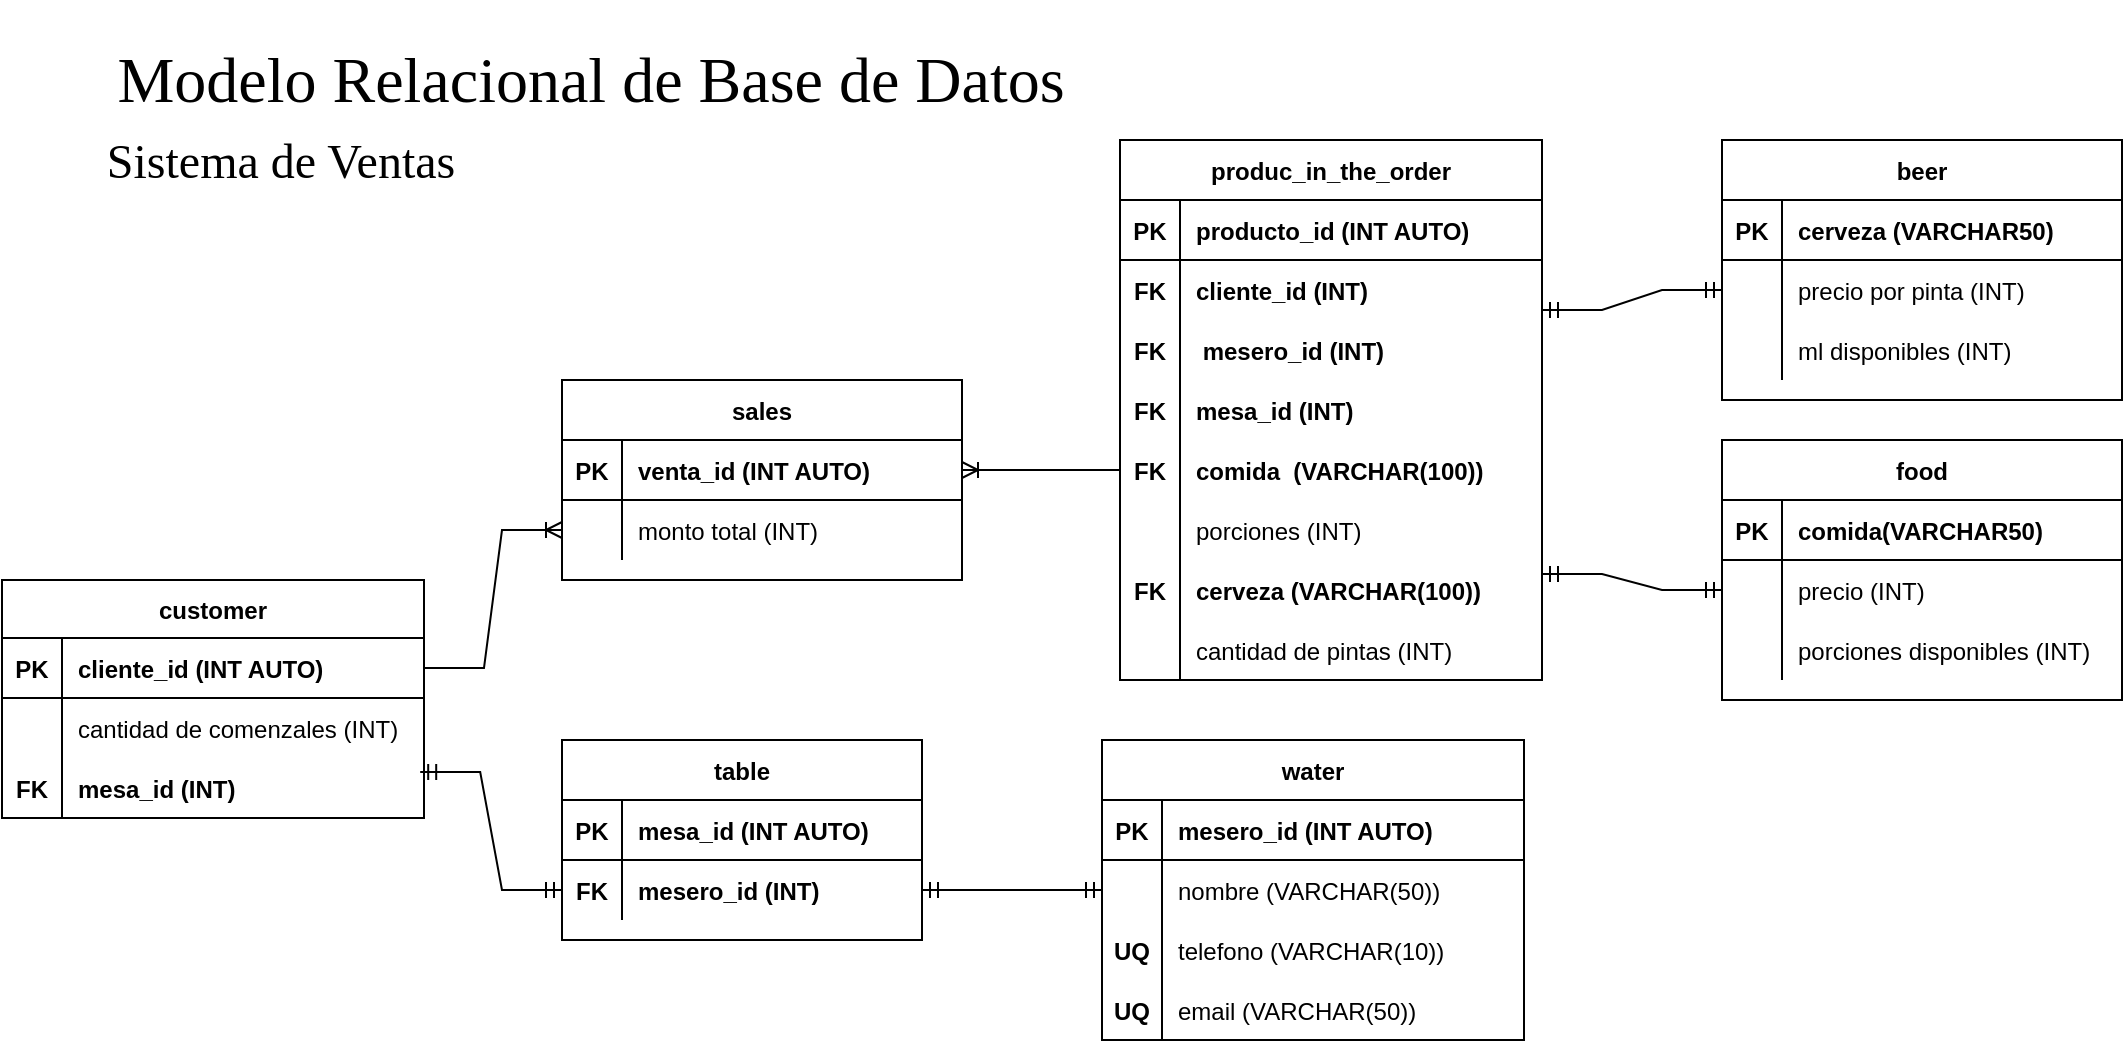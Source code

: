 <mxfile version="24.5.5" type="device">
  <diagram id="23U5l0FidHaVRcQ76uYF" name="Página-1">
    <mxGraphModel dx="880" dy="416" grid="1" gridSize="10" guides="1" tooltips="1" connect="1" arrows="1" fold="1" page="1" pageScale="1" pageWidth="1100" pageHeight="800" math="0" shadow="0">
      <root>
        <mxCell id="0" />
        <mxCell id="1" parent="0" />
        <mxCell id="hGqK_HeYlelOnJ885fWy-1" value="customer" style="shape=table;startSize=29;container=1;collapsible=1;childLayout=tableLayout;fixedRows=1;rowLines=0;fontStyle=1;align=center;resizeLast=1;" parent="1" vertex="1">
          <mxGeometry x="10" y="290" width="211" height="119" as="geometry">
            <mxRectangle x="170" y="180" width="70" height="30" as="alternateBounds" />
          </mxGeometry>
        </mxCell>
        <mxCell id="hGqK_HeYlelOnJ885fWy-2" value="" style="shape=tableRow;horizontal=0;startSize=0;swimlaneHead=0;swimlaneBody=0;fillColor=none;collapsible=0;dropTarget=0;points=[[0,0.5],[1,0.5]];portConstraint=eastwest;top=0;left=0;right=0;bottom=1;" parent="hGqK_HeYlelOnJ885fWy-1" vertex="1">
          <mxGeometry y="29" width="211" height="30" as="geometry" />
        </mxCell>
        <mxCell id="hGqK_HeYlelOnJ885fWy-3" value="PK" style="shape=partialRectangle;connectable=0;fillColor=none;top=0;left=0;bottom=0;right=0;fontStyle=1;overflow=hidden;" parent="hGqK_HeYlelOnJ885fWy-2" vertex="1">
          <mxGeometry width="30" height="30" as="geometry">
            <mxRectangle width="30" height="30" as="alternateBounds" />
          </mxGeometry>
        </mxCell>
        <mxCell id="hGqK_HeYlelOnJ885fWy-4" value="cliente_id (INT AUTO)" style="shape=partialRectangle;connectable=0;fillColor=none;top=0;left=0;bottom=0;right=0;align=left;spacingLeft=6;fontStyle=1;overflow=hidden;" parent="hGqK_HeYlelOnJ885fWy-2" vertex="1">
          <mxGeometry x="30" width="181" height="30" as="geometry">
            <mxRectangle width="181" height="30" as="alternateBounds" />
          </mxGeometry>
        </mxCell>
        <mxCell id="hGqK_HeYlelOnJ885fWy-5" value="" style="shape=tableRow;horizontal=0;startSize=0;swimlaneHead=0;swimlaneBody=0;fillColor=none;collapsible=0;dropTarget=0;points=[[0,0.5],[1,0.5]];portConstraint=eastwest;top=0;left=0;right=0;bottom=0;" parent="hGqK_HeYlelOnJ885fWy-1" vertex="1">
          <mxGeometry y="59" width="211" height="30" as="geometry" />
        </mxCell>
        <mxCell id="hGqK_HeYlelOnJ885fWy-6" value="" style="shape=partialRectangle;connectable=0;fillColor=none;top=0;left=0;bottom=0;right=0;editable=1;overflow=hidden;" parent="hGqK_HeYlelOnJ885fWy-5" vertex="1">
          <mxGeometry width="30" height="30" as="geometry">
            <mxRectangle width="30" height="30" as="alternateBounds" />
          </mxGeometry>
        </mxCell>
        <mxCell id="hGqK_HeYlelOnJ885fWy-7" value="cantidad de comenzales (INT)" style="shape=partialRectangle;connectable=0;fillColor=none;top=0;left=0;bottom=0;right=0;align=left;spacingLeft=6;overflow=hidden;" parent="hGqK_HeYlelOnJ885fWy-5" vertex="1">
          <mxGeometry x="30" width="181" height="30" as="geometry">
            <mxRectangle width="181" height="30" as="alternateBounds" />
          </mxGeometry>
        </mxCell>
        <mxCell id="hGqK_HeYlelOnJ885fWy-8" value="" style="shape=tableRow;horizontal=0;startSize=0;swimlaneHead=0;swimlaneBody=0;fillColor=none;collapsible=0;dropTarget=0;points=[[0,0.5],[1,0.5]];portConstraint=eastwest;top=0;left=0;right=0;bottom=0;" parent="hGqK_HeYlelOnJ885fWy-1" vertex="1">
          <mxGeometry y="89" width="211" height="30" as="geometry" />
        </mxCell>
        <mxCell id="hGqK_HeYlelOnJ885fWy-9" value="FK" style="shape=partialRectangle;connectable=0;fillColor=none;top=0;left=0;bottom=0;right=0;editable=1;overflow=hidden;fontStyle=1" parent="hGqK_HeYlelOnJ885fWy-8" vertex="1">
          <mxGeometry width="30" height="30" as="geometry">
            <mxRectangle width="30" height="30" as="alternateBounds" />
          </mxGeometry>
        </mxCell>
        <mxCell id="hGqK_HeYlelOnJ885fWy-10" value="mesa_id (INT)" style="shape=partialRectangle;connectable=0;fillColor=none;top=0;left=0;bottom=0;right=0;align=left;spacingLeft=6;overflow=hidden;fontStyle=1" parent="hGqK_HeYlelOnJ885fWy-8" vertex="1">
          <mxGeometry x="30" width="181" height="30" as="geometry">
            <mxRectangle width="181" height="30" as="alternateBounds" />
          </mxGeometry>
        </mxCell>
        <mxCell id="hGqK_HeYlelOnJ885fWy-14" value="beer" style="shape=table;startSize=30;container=1;collapsible=1;childLayout=tableLayout;fixedRows=1;rowLines=0;fontStyle=1;align=center;resizeLast=1;" parent="1" vertex="1">
          <mxGeometry x="870" y="70" width="200" height="130" as="geometry" />
        </mxCell>
        <mxCell id="hGqK_HeYlelOnJ885fWy-15" value="" style="shape=tableRow;horizontal=0;startSize=0;swimlaneHead=0;swimlaneBody=0;fillColor=none;collapsible=0;dropTarget=0;points=[[0,0.5],[1,0.5]];portConstraint=eastwest;top=0;left=0;right=0;bottom=1;" parent="hGqK_HeYlelOnJ885fWy-14" vertex="1">
          <mxGeometry y="30" width="200" height="30" as="geometry" />
        </mxCell>
        <mxCell id="hGqK_HeYlelOnJ885fWy-16" value="PK" style="shape=partialRectangle;connectable=0;fillColor=none;top=0;left=0;bottom=0;right=0;fontStyle=1;overflow=hidden;" parent="hGqK_HeYlelOnJ885fWy-15" vertex="1">
          <mxGeometry width="30" height="30" as="geometry">
            <mxRectangle width="30" height="30" as="alternateBounds" />
          </mxGeometry>
        </mxCell>
        <mxCell id="hGqK_HeYlelOnJ885fWy-17" value="cerveza (VARCHAR50)" style="shape=partialRectangle;connectable=0;fillColor=none;top=0;left=0;bottom=0;right=0;align=left;spacingLeft=6;fontStyle=1;overflow=hidden;" parent="hGqK_HeYlelOnJ885fWy-15" vertex="1">
          <mxGeometry x="30" width="170" height="30" as="geometry">
            <mxRectangle width="170" height="30" as="alternateBounds" />
          </mxGeometry>
        </mxCell>
        <mxCell id="hGqK_HeYlelOnJ885fWy-18" value="" style="shape=tableRow;horizontal=0;startSize=0;swimlaneHead=0;swimlaneBody=0;fillColor=none;collapsible=0;dropTarget=0;points=[[0,0.5],[1,0.5]];portConstraint=eastwest;top=0;left=0;right=0;bottom=0;" parent="hGqK_HeYlelOnJ885fWy-14" vertex="1">
          <mxGeometry y="60" width="200" height="30" as="geometry" />
        </mxCell>
        <mxCell id="hGqK_HeYlelOnJ885fWy-19" value="" style="shape=partialRectangle;connectable=0;fillColor=none;top=0;left=0;bottom=0;right=0;editable=1;overflow=hidden;" parent="hGqK_HeYlelOnJ885fWy-18" vertex="1">
          <mxGeometry width="30" height="30" as="geometry">
            <mxRectangle width="30" height="30" as="alternateBounds" />
          </mxGeometry>
        </mxCell>
        <mxCell id="hGqK_HeYlelOnJ885fWy-20" value="precio por pinta (INT)" style="shape=partialRectangle;connectable=0;fillColor=none;top=0;left=0;bottom=0;right=0;align=left;spacingLeft=6;overflow=hidden;" parent="hGqK_HeYlelOnJ885fWy-18" vertex="1">
          <mxGeometry x="30" width="170" height="30" as="geometry">
            <mxRectangle width="170" height="30" as="alternateBounds" />
          </mxGeometry>
        </mxCell>
        <mxCell id="hGqK_HeYlelOnJ885fWy-21" value="" style="shape=tableRow;horizontal=0;startSize=0;swimlaneHead=0;swimlaneBody=0;fillColor=none;collapsible=0;dropTarget=0;points=[[0,0.5],[1,0.5]];portConstraint=eastwest;top=0;left=0;right=0;bottom=0;" parent="hGqK_HeYlelOnJ885fWy-14" vertex="1">
          <mxGeometry y="90" width="200" height="30" as="geometry" />
        </mxCell>
        <mxCell id="hGqK_HeYlelOnJ885fWy-22" value="" style="shape=partialRectangle;connectable=0;fillColor=none;top=0;left=0;bottom=0;right=0;editable=1;overflow=hidden;" parent="hGqK_HeYlelOnJ885fWy-21" vertex="1">
          <mxGeometry width="30" height="30" as="geometry">
            <mxRectangle width="30" height="30" as="alternateBounds" />
          </mxGeometry>
        </mxCell>
        <mxCell id="hGqK_HeYlelOnJ885fWy-23" value="ml disponibles (INT)" style="shape=partialRectangle;connectable=0;fillColor=none;top=0;left=0;bottom=0;right=0;align=left;spacingLeft=6;overflow=hidden;" parent="hGqK_HeYlelOnJ885fWy-21" vertex="1">
          <mxGeometry x="30" width="170" height="30" as="geometry">
            <mxRectangle width="170" height="30" as="alternateBounds" />
          </mxGeometry>
        </mxCell>
        <mxCell id="hGqK_HeYlelOnJ885fWy-54" value="sales" style="shape=table;startSize=30;container=1;collapsible=1;childLayout=tableLayout;fixedRows=1;rowLines=0;fontStyle=1;align=center;resizeLast=1;" parent="1" vertex="1">
          <mxGeometry x="290" y="190" width="200" height="100" as="geometry" />
        </mxCell>
        <mxCell id="hGqK_HeYlelOnJ885fWy-55" value="" style="shape=tableRow;horizontal=0;startSize=0;swimlaneHead=0;swimlaneBody=0;fillColor=none;collapsible=0;dropTarget=0;points=[[0,0.5],[1,0.5]];portConstraint=eastwest;top=0;left=0;right=0;bottom=1;" parent="hGqK_HeYlelOnJ885fWy-54" vertex="1">
          <mxGeometry y="30" width="200" height="30" as="geometry" />
        </mxCell>
        <mxCell id="hGqK_HeYlelOnJ885fWy-56" value="PK" style="shape=partialRectangle;connectable=0;fillColor=none;top=0;left=0;bottom=0;right=0;fontStyle=1;overflow=hidden;" parent="hGqK_HeYlelOnJ885fWy-55" vertex="1">
          <mxGeometry width="30" height="30" as="geometry">
            <mxRectangle width="30" height="30" as="alternateBounds" />
          </mxGeometry>
        </mxCell>
        <mxCell id="hGqK_HeYlelOnJ885fWy-57" value="venta_id (INT AUTO)" style="shape=partialRectangle;connectable=0;fillColor=none;top=0;left=0;bottom=0;right=0;align=left;spacingLeft=6;fontStyle=1;overflow=hidden;" parent="hGqK_HeYlelOnJ885fWy-55" vertex="1">
          <mxGeometry x="30" width="170" height="30" as="geometry">
            <mxRectangle width="170" height="30" as="alternateBounds" />
          </mxGeometry>
        </mxCell>
        <mxCell id="hGqK_HeYlelOnJ885fWy-61" value="" style="shape=tableRow;horizontal=0;startSize=0;swimlaneHead=0;swimlaneBody=0;fillColor=none;collapsible=0;dropTarget=0;points=[[0,0.5],[1,0.5]];portConstraint=eastwest;top=0;left=0;right=0;bottom=0;" parent="hGqK_HeYlelOnJ885fWy-54" vertex="1">
          <mxGeometry y="60" width="200" height="30" as="geometry" />
        </mxCell>
        <mxCell id="hGqK_HeYlelOnJ885fWy-62" value="" style="shape=partialRectangle;connectable=0;fillColor=none;top=0;left=0;bottom=0;right=0;editable=1;overflow=hidden;" parent="hGqK_HeYlelOnJ885fWy-61" vertex="1">
          <mxGeometry width="30" height="30" as="geometry">
            <mxRectangle width="30" height="30" as="alternateBounds" />
          </mxGeometry>
        </mxCell>
        <mxCell id="hGqK_HeYlelOnJ885fWy-63" value="monto total (INT)" style="shape=partialRectangle;connectable=0;fillColor=none;top=0;left=0;bottom=0;right=0;align=left;spacingLeft=6;overflow=hidden;" parent="hGqK_HeYlelOnJ885fWy-61" vertex="1">
          <mxGeometry x="30" width="170" height="30" as="geometry">
            <mxRectangle width="170" height="30" as="alternateBounds" />
          </mxGeometry>
        </mxCell>
        <mxCell id="hGqK_HeYlelOnJ885fWy-72" value="" style="edgeStyle=entityRelationEdgeStyle;fontSize=12;html=1;endArrow=ERoneToMany;rounded=0;exitX=1;exitY=0.5;exitDx=0;exitDy=0;entryX=0;entryY=0.5;entryDx=0;entryDy=0;" parent="1" source="hGqK_HeYlelOnJ885fWy-2" edge="1">
          <mxGeometry width="100" height="100" relative="1" as="geometry">
            <mxPoint x="420" y="560" as="sourcePoint" />
            <mxPoint x="290" y="265" as="targetPoint" />
          </mxGeometry>
        </mxCell>
        <mxCell id="hGqK_HeYlelOnJ885fWy-86" value="" style="edgeStyle=entityRelationEdgeStyle;fontSize=12;html=1;endArrow=ERoneToMany;rounded=0;entryX=1;entryY=0.5;entryDx=0;entryDy=0;exitX=0;exitY=0.5;exitDx=0;exitDy=0;" parent="1" source="U5c68mPtyy2jnkOgHi1Q-46" target="hGqK_HeYlelOnJ885fWy-55" edge="1">
          <mxGeometry width="100" height="100" relative="1" as="geometry">
            <mxPoint x="550" y="155" as="sourcePoint" />
            <mxPoint x="420" y="310" as="targetPoint" />
          </mxGeometry>
        </mxCell>
        <mxCell id="hGqK_HeYlelOnJ885fWy-87" value="" style="edgeStyle=entityRelationEdgeStyle;fontSize=12;html=1;endArrow=ERmandOne;startArrow=ERmandOne;rounded=0;exitX=1;exitY=-0.167;exitDx=0;exitDy=0;entryX=0;entryY=0.5;entryDx=0;entryDy=0;exitPerimeter=0;" parent="1" source="U5c68mPtyy2jnkOgHi1Q-40" target="hGqK_HeYlelOnJ885fWy-18" edge="1">
          <mxGeometry width="100" height="100" relative="1" as="geometry">
            <mxPoint x="730" y="155" as="sourcePoint" />
            <mxPoint x="380" y="340" as="targetPoint" />
            <Array as="points">
              <mxPoint x="570" y="440" />
            </Array>
          </mxGeometry>
        </mxCell>
        <mxCell id="hGqK_HeYlelOnJ885fWy-92" value="table" style="shape=table;startSize=30;container=1;collapsible=1;childLayout=tableLayout;fixedRows=1;rowLines=0;fontStyle=1;align=center;resizeLast=1;" parent="1" vertex="1">
          <mxGeometry x="290" y="370" width="180" height="100" as="geometry" />
        </mxCell>
        <mxCell id="hGqK_HeYlelOnJ885fWy-93" value="" style="shape=tableRow;horizontal=0;startSize=0;swimlaneHead=0;swimlaneBody=0;fillColor=none;collapsible=0;dropTarget=0;points=[[0,0.5],[1,0.5]];portConstraint=eastwest;top=0;left=0;right=0;bottom=1;" parent="hGqK_HeYlelOnJ885fWy-92" vertex="1">
          <mxGeometry y="30" width="180" height="30" as="geometry" />
        </mxCell>
        <mxCell id="hGqK_HeYlelOnJ885fWy-94" value="PK" style="shape=partialRectangle;connectable=0;fillColor=none;top=0;left=0;bottom=0;right=0;fontStyle=1;overflow=hidden;" parent="hGqK_HeYlelOnJ885fWy-93" vertex="1">
          <mxGeometry width="30" height="30" as="geometry">
            <mxRectangle width="30" height="30" as="alternateBounds" />
          </mxGeometry>
        </mxCell>
        <mxCell id="hGqK_HeYlelOnJ885fWy-95" value="mesa_id (INT AUTO)" style="shape=partialRectangle;connectable=0;fillColor=none;top=0;left=0;bottom=0;right=0;align=left;spacingLeft=6;fontStyle=1;overflow=hidden;" parent="hGqK_HeYlelOnJ885fWy-93" vertex="1">
          <mxGeometry x="30" width="150" height="30" as="geometry">
            <mxRectangle width="150" height="30" as="alternateBounds" />
          </mxGeometry>
        </mxCell>
        <mxCell id="hGqK_HeYlelOnJ885fWy-96" value="" style="shape=tableRow;horizontal=0;startSize=0;swimlaneHead=0;swimlaneBody=0;fillColor=none;collapsible=0;dropTarget=0;points=[[0,0.5],[1,0.5]];portConstraint=eastwest;top=0;left=0;right=0;bottom=0;" parent="hGqK_HeYlelOnJ885fWy-92" vertex="1">
          <mxGeometry y="60" width="180" height="30" as="geometry" />
        </mxCell>
        <mxCell id="hGqK_HeYlelOnJ885fWy-97" value="FK" style="shape=partialRectangle;connectable=0;fillColor=none;top=0;left=0;bottom=0;right=0;editable=1;overflow=hidden;fontStyle=1" parent="hGqK_HeYlelOnJ885fWy-96" vertex="1">
          <mxGeometry width="30" height="30" as="geometry">
            <mxRectangle width="30" height="30" as="alternateBounds" />
          </mxGeometry>
        </mxCell>
        <mxCell id="hGqK_HeYlelOnJ885fWy-98" value="mesero_id (INT)" style="shape=partialRectangle;connectable=0;fillColor=none;top=0;left=0;bottom=0;right=0;align=left;spacingLeft=6;overflow=hidden;fontStyle=1" parent="hGqK_HeYlelOnJ885fWy-96" vertex="1">
          <mxGeometry x="30" width="150" height="30" as="geometry">
            <mxRectangle width="150" height="30" as="alternateBounds" />
          </mxGeometry>
        </mxCell>
        <mxCell id="hGqK_HeYlelOnJ885fWy-116" value="&lt;h1 style=&quot;text-align: left;&quot;&gt;&lt;span style=&quot;font-weight: 400; text-align: center;&quot;&gt;&lt;font style=&quot;font-size: 32px;&quot; face=&quot;Tahoma&quot;&gt;Modelo Relacional de Base de Datos&lt;/font&gt;&lt;/span&gt;&lt;/h1&gt;" style="text;html=1;resizable=0;autosize=1;align=center;verticalAlign=middle;points=[];fillColor=none;strokeColor=none;rounded=0;" parent="1" vertex="1">
          <mxGeometry x="39" width="530" height="80" as="geometry" />
        </mxCell>
        <mxCell id="hGqK_HeYlelOnJ885fWy-119" value="&lt;h1 style=&quot;text-align: left;&quot;&gt;&lt;span style=&quot;font-weight: 400; text-align: center;&quot;&gt;&lt;font style=&quot;font-size: 24px;&quot; face=&quot;Tahoma&quot;&gt;Sistema de Ventas&lt;/font&gt;&lt;/span&gt;&lt;/h1&gt;" style="text;html=1;resizable=0;autosize=1;align=center;verticalAlign=middle;points=[];fillColor=none;strokeColor=none;rounded=0;" parent="1" vertex="1">
          <mxGeometry x="39" y="41" width="220" height="80" as="geometry" />
        </mxCell>
        <mxCell id="U5c68mPtyy2jnkOgHi1Q-11" value="food" style="shape=table;startSize=30;container=1;collapsible=1;childLayout=tableLayout;fixedRows=1;rowLines=0;fontStyle=1;align=center;resizeLast=1;" vertex="1" parent="1">
          <mxGeometry x="870" y="220" width="200" height="130" as="geometry" />
        </mxCell>
        <mxCell id="U5c68mPtyy2jnkOgHi1Q-12" value="" style="shape=tableRow;horizontal=0;startSize=0;swimlaneHead=0;swimlaneBody=0;fillColor=none;collapsible=0;dropTarget=0;points=[[0,0.5],[1,0.5]];portConstraint=eastwest;top=0;left=0;right=0;bottom=1;" vertex="1" parent="U5c68mPtyy2jnkOgHi1Q-11">
          <mxGeometry y="30" width="200" height="30" as="geometry" />
        </mxCell>
        <mxCell id="U5c68mPtyy2jnkOgHi1Q-13" value="PK" style="shape=partialRectangle;connectable=0;fillColor=none;top=0;left=0;bottom=0;right=0;fontStyle=1;overflow=hidden;" vertex="1" parent="U5c68mPtyy2jnkOgHi1Q-12">
          <mxGeometry width="30" height="30" as="geometry">
            <mxRectangle width="30" height="30" as="alternateBounds" />
          </mxGeometry>
        </mxCell>
        <mxCell id="U5c68mPtyy2jnkOgHi1Q-14" value="comida(VARCHAR50)" style="shape=partialRectangle;connectable=0;fillColor=none;top=0;left=0;bottom=0;right=0;align=left;spacingLeft=6;fontStyle=1;overflow=hidden;" vertex="1" parent="U5c68mPtyy2jnkOgHi1Q-12">
          <mxGeometry x="30" width="170" height="30" as="geometry">
            <mxRectangle width="170" height="30" as="alternateBounds" />
          </mxGeometry>
        </mxCell>
        <mxCell id="U5c68mPtyy2jnkOgHi1Q-15" value="" style="shape=tableRow;horizontal=0;startSize=0;swimlaneHead=0;swimlaneBody=0;fillColor=none;collapsible=0;dropTarget=0;points=[[0,0.5],[1,0.5]];portConstraint=eastwest;top=0;left=0;right=0;bottom=0;" vertex="1" parent="U5c68mPtyy2jnkOgHi1Q-11">
          <mxGeometry y="60" width="200" height="30" as="geometry" />
        </mxCell>
        <mxCell id="U5c68mPtyy2jnkOgHi1Q-16" value="" style="shape=partialRectangle;connectable=0;fillColor=none;top=0;left=0;bottom=0;right=0;editable=1;overflow=hidden;" vertex="1" parent="U5c68mPtyy2jnkOgHi1Q-15">
          <mxGeometry width="30" height="30" as="geometry">
            <mxRectangle width="30" height="30" as="alternateBounds" />
          </mxGeometry>
        </mxCell>
        <mxCell id="U5c68mPtyy2jnkOgHi1Q-17" value="precio (INT)" style="shape=partialRectangle;connectable=0;fillColor=none;top=0;left=0;bottom=0;right=0;align=left;spacingLeft=6;overflow=hidden;" vertex="1" parent="U5c68mPtyy2jnkOgHi1Q-15">
          <mxGeometry x="30" width="170" height="30" as="geometry">
            <mxRectangle width="170" height="30" as="alternateBounds" />
          </mxGeometry>
        </mxCell>
        <mxCell id="U5c68mPtyy2jnkOgHi1Q-18" value="" style="shape=tableRow;horizontal=0;startSize=0;swimlaneHead=0;swimlaneBody=0;fillColor=none;collapsible=0;dropTarget=0;points=[[0,0.5],[1,0.5]];portConstraint=eastwest;top=0;left=0;right=0;bottom=0;" vertex="1" parent="U5c68mPtyy2jnkOgHi1Q-11">
          <mxGeometry y="90" width="200" height="30" as="geometry" />
        </mxCell>
        <mxCell id="U5c68mPtyy2jnkOgHi1Q-19" value="" style="shape=partialRectangle;connectable=0;fillColor=none;top=0;left=0;bottom=0;right=0;editable=1;overflow=hidden;" vertex="1" parent="U5c68mPtyy2jnkOgHi1Q-18">
          <mxGeometry width="30" height="30" as="geometry">
            <mxRectangle width="30" height="30" as="alternateBounds" />
          </mxGeometry>
        </mxCell>
        <mxCell id="U5c68mPtyy2jnkOgHi1Q-20" value="porciones disponibles (INT)" style="shape=partialRectangle;connectable=0;fillColor=none;top=0;left=0;bottom=0;right=0;align=left;spacingLeft=6;overflow=hidden;" vertex="1" parent="U5c68mPtyy2jnkOgHi1Q-18">
          <mxGeometry x="30" width="170" height="30" as="geometry">
            <mxRectangle width="170" height="30" as="alternateBounds" />
          </mxGeometry>
        </mxCell>
        <mxCell id="U5c68mPtyy2jnkOgHi1Q-33" value="produc_in_the_order" style="shape=table;startSize=30;container=1;collapsible=1;childLayout=tableLayout;fixedRows=1;rowLines=0;fontStyle=1;align=center;resizeLast=1;" vertex="1" parent="1">
          <mxGeometry x="569" y="70" width="211" height="270" as="geometry">
            <mxRectangle x="170" y="180" width="70" height="30" as="alternateBounds" />
          </mxGeometry>
        </mxCell>
        <mxCell id="U5c68mPtyy2jnkOgHi1Q-34" value="" style="shape=tableRow;horizontal=0;startSize=0;swimlaneHead=0;swimlaneBody=0;fillColor=none;collapsible=0;dropTarget=0;points=[[0,0.5],[1,0.5]];portConstraint=eastwest;top=0;left=0;right=0;bottom=1;" vertex="1" parent="U5c68mPtyy2jnkOgHi1Q-33">
          <mxGeometry y="30" width="211" height="30" as="geometry" />
        </mxCell>
        <mxCell id="U5c68mPtyy2jnkOgHi1Q-35" value="PK" style="shape=partialRectangle;connectable=0;fillColor=none;top=0;left=0;bottom=0;right=0;fontStyle=1;overflow=hidden;" vertex="1" parent="U5c68mPtyy2jnkOgHi1Q-34">
          <mxGeometry width="30" height="30" as="geometry">
            <mxRectangle width="30" height="30" as="alternateBounds" />
          </mxGeometry>
        </mxCell>
        <mxCell id="U5c68mPtyy2jnkOgHi1Q-36" value="producto_id (INT AUTO)" style="shape=partialRectangle;connectable=0;fillColor=none;top=0;left=0;bottom=0;right=0;align=left;spacingLeft=6;fontStyle=1;overflow=hidden;" vertex="1" parent="U5c68mPtyy2jnkOgHi1Q-34">
          <mxGeometry x="30" width="181" height="30" as="geometry">
            <mxRectangle width="181" height="30" as="alternateBounds" />
          </mxGeometry>
        </mxCell>
        <mxCell id="U5c68mPtyy2jnkOgHi1Q-37" value="" style="shape=tableRow;horizontal=0;startSize=0;swimlaneHead=0;swimlaneBody=0;fillColor=none;collapsible=0;dropTarget=0;points=[[0,0.5],[1,0.5]];portConstraint=eastwest;top=0;left=0;right=0;bottom=0;" vertex="1" parent="U5c68mPtyy2jnkOgHi1Q-33">
          <mxGeometry y="60" width="211" height="30" as="geometry" />
        </mxCell>
        <mxCell id="U5c68mPtyy2jnkOgHi1Q-38" value="FK" style="shape=partialRectangle;connectable=0;fillColor=none;top=0;left=0;bottom=0;right=0;editable=1;overflow=hidden;fontStyle=1" vertex="1" parent="U5c68mPtyy2jnkOgHi1Q-37">
          <mxGeometry width="30" height="30" as="geometry">
            <mxRectangle width="30" height="30" as="alternateBounds" />
          </mxGeometry>
        </mxCell>
        <mxCell id="U5c68mPtyy2jnkOgHi1Q-39" value="cliente_id (INT)" style="shape=partialRectangle;connectable=0;fillColor=none;top=0;left=0;bottom=0;right=0;align=left;spacingLeft=6;overflow=hidden;fontStyle=1" vertex="1" parent="U5c68mPtyy2jnkOgHi1Q-37">
          <mxGeometry x="30" width="181" height="30" as="geometry">
            <mxRectangle width="181" height="30" as="alternateBounds" />
          </mxGeometry>
        </mxCell>
        <mxCell id="U5c68mPtyy2jnkOgHi1Q-40" value="" style="shape=tableRow;horizontal=0;startSize=0;swimlaneHead=0;swimlaneBody=0;fillColor=none;collapsible=0;dropTarget=0;points=[[0,0.5],[1,0.5]];portConstraint=eastwest;top=0;left=0;right=0;bottom=0;" vertex="1" parent="U5c68mPtyy2jnkOgHi1Q-33">
          <mxGeometry y="90" width="211" height="30" as="geometry" />
        </mxCell>
        <mxCell id="U5c68mPtyy2jnkOgHi1Q-41" value="FK" style="shape=partialRectangle;connectable=0;fillColor=none;top=0;left=0;bottom=0;right=0;editable=1;overflow=hidden;fontStyle=1" vertex="1" parent="U5c68mPtyy2jnkOgHi1Q-40">
          <mxGeometry width="30" height="30" as="geometry">
            <mxRectangle width="30" height="30" as="alternateBounds" />
          </mxGeometry>
        </mxCell>
        <mxCell id="U5c68mPtyy2jnkOgHi1Q-42" value=" mesero_id (INT)" style="shape=partialRectangle;connectable=0;fillColor=none;top=0;left=0;bottom=0;right=0;align=left;spacingLeft=6;overflow=hidden;fontStyle=1" vertex="1" parent="U5c68mPtyy2jnkOgHi1Q-40">
          <mxGeometry x="30" width="181" height="30" as="geometry">
            <mxRectangle width="181" height="30" as="alternateBounds" />
          </mxGeometry>
        </mxCell>
        <mxCell id="U5c68mPtyy2jnkOgHi1Q-43" value="" style="shape=tableRow;horizontal=0;startSize=0;swimlaneHead=0;swimlaneBody=0;fillColor=none;collapsible=0;dropTarget=0;points=[[0,0.5],[1,0.5]];portConstraint=eastwest;top=0;left=0;right=0;bottom=0;" vertex="1" parent="U5c68mPtyy2jnkOgHi1Q-33">
          <mxGeometry y="120" width="211" height="30" as="geometry" />
        </mxCell>
        <mxCell id="U5c68mPtyy2jnkOgHi1Q-44" value="FK" style="shape=partialRectangle;connectable=0;fillColor=none;top=0;left=0;bottom=0;right=0;editable=1;overflow=hidden;fontStyle=1" vertex="1" parent="U5c68mPtyy2jnkOgHi1Q-43">
          <mxGeometry width="30" height="30" as="geometry">
            <mxRectangle width="30" height="30" as="alternateBounds" />
          </mxGeometry>
        </mxCell>
        <mxCell id="U5c68mPtyy2jnkOgHi1Q-45" value="mesa_id (INT)" style="shape=partialRectangle;connectable=0;fillColor=none;top=0;left=0;bottom=0;right=0;align=left;spacingLeft=6;overflow=hidden;fontStyle=1" vertex="1" parent="U5c68mPtyy2jnkOgHi1Q-43">
          <mxGeometry x="30" width="181" height="30" as="geometry">
            <mxRectangle width="181" height="30" as="alternateBounds" />
          </mxGeometry>
        </mxCell>
        <mxCell id="U5c68mPtyy2jnkOgHi1Q-46" value="" style="shape=tableRow;horizontal=0;startSize=0;swimlaneHead=0;swimlaneBody=0;fillColor=none;collapsible=0;dropTarget=0;points=[[0,0.5],[1,0.5]];portConstraint=eastwest;top=0;left=0;right=0;bottom=0;" vertex="1" parent="U5c68mPtyy2jnkOgHi1Q-33">
          <mxGeometry y="150" width="211" height="30" as="geometry" />
        </mxCell>
        <mxCell id="U5c68mPtyy2jnkOgHi1Q-47" value="FK" style="shape=partialRectangle;connectable=0;fillColor=none;top=0;left=0;bottom=0;right=0;editable=1;overflow=hidden;fontStyle=1" vertex="1" parent="U5c68mPtyy2jnkOgHi1Q-46">
          <mxGeometry width="30" height="30" as="geometry">
            <mxRectangle width="30" height="30" as="alternateBounds" />
          </mxGeometry>
        </mxCell>
        <mxCell id="U5c68mPtyy2jnkOgHi1Q-48" value="comida  (VARCHAR(100))" style="shape=partialRectangle;connectable=0;fillColor=none;top=0;left=0;bottom=0;right=0;align=left;spacingLeft=6;overflow=hidden;fontStyle=1" vertex="1" parent="U5c68mPtyy2jnkOgHi1Q-46">
          <mxGeometry x="30" width="181" height="30" as="geometry">
            <mxRectangle width="181" height="30" as="alternateBounds" />
          </mxGeometry>
        </mxCell>
        <mxCell id="U5c68mPtyy2jnkOgHi1Q-49" value="" style="shape=tableRow;horizontal=0;startSize=0;swimlaneHead=0;swimlaneBody=0;fillColor=none;collapsible=0;dropTarget=0;points=[[0,0.5],[1,0.5]];portConstraint=eastwest;top=0;left=0;right=0;bottom=0;" vertex="1" parent="U5c68mPtyy2jnkOgHi1Q-33">
          <mxGeometry y="180" width="211" height="30" as="geometry" />
        </mxCell>
        <mxCell id="U5c68mPtyy2jnkOgHi1Q-50" value="" style="shape=partialRectangle;connectable=0;fillColor=none;top=0;left=0;bottom=0;right=0;editable=1;overflow=hidden;fontStyle=1" vertex="1" parent="U5c68mPtyy2jnkOgHi1Q-49">
          <mxGeometry width="30" height="30" as="geometry">
            <mxRectangle width="30" height="30" as="alternateBounds" />
          </mxGeometry>
        </mxCell>
        <mxCell id="U5c68mPtyy2jnkOgHi1Q-51" value="porciones (INT)" style="shape=partialRectangle;connectable=0;fillColor=none;top=0;left=0;bottom=0;right=0;align=left;spacingLeft=6;overflow=hidden;fontStyle=0" vertex="1" parent="U5c68mPtyy2jnkOgHi1Q-49">
          <mxGeometry x="30" width="181" height="30" as="geometry">
            <mxRectangle width="181" height="30" as="alternateBounds" />
          </mxGeometry>
        </mxCell>
        <mxCell id="U5c68mPtyy2jnkOgHi1Q-55" value="" style="shape=tableRow;horizontal=0;startSize=0;swimlaneHead=0;swimlaneBody=0;fillColor=none;collapsible=0;dropTarget=0;points=[[0,0.5],[1,0.5]];portConstraint=eastwest;top=0;left=0;right=0;bottom=0;" vertex="1" parent="U5c68mPtyy2jnkOgHi1Q-33">
          <mxGeometry y="210" width="211" height="30" as="geometry" />
        </mxCell>
        <mxCell id="U5c68mPtyy2jnkOgHi1Q-56" value="FK" style="shape=partialRectangle;connectable=0;fillColor=none;top=0;left=0;bottom=0;right=0;editable=1;overflow=hidden;fontStyle=1" vertex="1" parent="U5c68mPtyy2jnkOgHi1Q-55">
          <mxGeometry width="30" height="30" as="geometry">
            <mxRectangle width="30" height="30" as="alternateBounds" />
          </mxGeometry>
        </mxCell>
        <mxCell id="U5c68mPtyy2jnkOgHi1Q-57" value="cerveza (VARCHAR(100))" style="shape=partialRectangle;connectable=0;fillColor=none;top=0;left=0;bottom=0;right=0;align=left;spacingLeft=6;overflow=hidden;fontStyle=1" vertex="1" parent="U5c68mPtyy2jnkOgHi1Q-55">
          <mxGeometry x="30" width="181" height="30" as="geometry">
            <mxRectangle width="181" height="30" as="alternateBounds" />
          </mxGeometry>
        </mxCell>
        <mxCell id="U5c68mPtyy2jnkOgHi1Q-58" value="" style="shape=tableRow;horizontal=0;startSize=0;swimlaneHead=0;swimlaneBody=0;fillColor=none;collapsible=0;dropTarget=0;points=[[0,0.5],[1,0.5]];portConstraint=eastwest;top=0;left=0;right=0;bottom=1;strokeColor=none;" vertex="1" parent="U5c68mPtyy2jnkOgHi1Q-33">
          <mxGeometry y="240" width="211" height="30" as="geometry" />
        </mxCell>
        <mxCell id="U5c68mPtyy2jnkOgHi1Q-59" value="" style="shape=partialRectangle;connectable=0;fillColor=none;top=0;left=0;bottom=0;right=0;fontStyle=1;overflow=hidden;" vertex="1" parent="U5c68mPtyy2jnkOgHi1Q-58">
          <mxGeometry width="30" height="30" as="geometry">
            <mxRectangle width="30" height="30" as="alternateBounds" />
          </mxGeometry>
        </mxCell>
        <mxCell id="U5c68mPtyy2jnkOgHi1Q-60" value="cantidad de pintas (INT)" style="shape=partialRectangle;connectable=0;fillColor=none;top=0;left=0;bottom=0;right=0;align=left;spacingLeft=6;fontStyle=0;overflow=hidden;" vertex="1" parent="U5c68mPtyy2jnkOgHi1Q-58">
          <mxGeometry x="30" width="181" height="30" as="geometry">
            <mxRectangle width="181" height="30" as="alternateBounds" />
          </mxGeometry>
        </mxCell>
        <mxCell id="U5c68mPtyy2jnkOgHi1Q-61" value="" style="edgeStyle=entityRelationEdgeStyle;fontSize=12;html=1;endArrow=ERmandOne;startArrow=ERmandOne;rounded=0;entryX=0;entryY=0.5;entryDx=0;entryDy=0;" edge="1" parent="1" target="U5c68mPtyy2jnkOgHi1Q-15">
          <mxGeometry width="100" height="100" relative="1" as="geometry">
            <mxPoint x="780" y="287" as="sourcePoint" />
            <mxPoint x="580" y="250" as="targetPoint" />
          </mxGeometry>
        </mxCell>
        <mxCell id="U5c68mPtyy2jnkOgHi1Q-62" value="" style="edgeStyle=entityRelationEdgeStyle;fontSize=12;html=1;endArrow=ERmandOne;startArrow=ERmandOne;rounded=0;exitX=1;exitY=0.5;exitDx=0;exitDy=0;entryX=0;entryY=0.5;entryDx=0;entryDy=0;" edge="1" parent="1" source="hGqK_HeYlelOnJ885fWy-96" target="U5c68mPtyy2jnkOgHi1Q-100">
          <mxGeometry width="100" height="100" relative="1" as="geometry">
            <mxPoint x="480" y="470" as="sourcePoint" />
            <mxPoint x="620" y="420" as="targetPoint" />
          </mxGeometry>
        </mxCell>
        <mxCell id="U5c68mPtyy2jnkOgHi1Q-64" value="" style="edgeStyle=entityRelationEdgeStyle;fontSize=12;html=1;endArrow=ERmandOne;startArrow=ERmandOne;rounded=0;entryX=0.991;entryY=0.233;entryDx=0;entryDy=0;entryPerimeter=0;exitX=0;exitY=0.5;exitDx=0;exitDy=0;" edge="1" parent="1" source="hGqK_HeYlelOnJ885fWy-96" target="hGqK_HeYlelOnJ885fWy-8">
          <mxGeometry width="100" height="100" relative="1" as="geometry">
            <mxPoint x="248" y="390" as="sourcePoint" />
            <mxPoint x="199" y="300" as="targetPoint" />
            <Array as="points">
              <mxPoint x="130" y="290" />
              <mxPoint x="270" y="270" />
            </Array>
          </mxGeometry>
        </mxCell>
        <mxCell id="U5c68mPtyy2jnkOgHi1Q-96" value="water" style="shape=table;startSize=30;container=1;collapsible=1;childLayout=tableLayout;fixedRows=1;rowLines=0;fontStyle=1;align=center;resizeLast=1;" vertex="1" parent="1">
          <mxGeometry x="560" y="370" width="211" height="150" as="geometry">
            <mxRectangle x="170" y="180" width="70" height="30" as="alternateBounds" />
          </mxGeometry>
        </mxCell>
        <mxCell id="U5c68mPtyy2jnkOgHi1Q-97" value="" style="shape=tableRow;horizontal=0;startSize=0;swimlaneHead=0;swimlaneBody=0;fillColor=none;collapsible=0;dropTarget=0;points=[[0,0.5],[1,0.5]];portConstraint=eastwest;top=0;left=0;right=0;bottom=1;" vertex="1" parent="U5c68mPtyy2jnkOgHi1Q-96">
          <mxGeometry y="30" width="211" height="30" as="geometry" />
        </mxCell>
        <mxCell id="U5c68mPtyy2jnkOgHi1Q-98" value="PK" style="shape=partialRectangle;connectable=0;fillColor=none;top=0;left=0;bottom=0;right=0;fontStyle=1;overflow=hidden;" vertex="1" parent="U5c68mPtyy2jnkOgHi1Q-97">
          <mxGeometry width="30" height="30" as="geometry">
            <mxRectangle width="30" height="30" as="alternateBounds" />
          </mxGeometry>
        </mxCell>
        <mxCell id="U5c68mPtyy2jnkOgHi1Q-99" value="mesero_id (INT AUTO)" style="shape=partialRectangle;connectable=0;fillColor=none;top=0;left=0;bottom=0;right=0;align=left;spacingLeft=6;fontStyle=1;overflow=hidden;" vertex="1" parent="U5c68mPtyy2jnkOgHi1Q-97">
          <mxGeometry x="30" width="181" height="30" as="geometry">
            <mxRectangle width="181" height="30" as="alternateBounds" />
          </mxGeometry>
        </mxCell>
        <mxCell id="U5c68mPtyy2jnkOgHi1Q-100" value="" style="shape=tableRow;horizontal=0;startSize=0;swimlaneHead=0;swimlaneBody=0;fillColor=none;collapsible=0;dropTarget=0;points=[[0,0.5],[1,0.5]];portConstraint=eastwest;top=0;left=0;right=0;bottom=0;" vertex="1" parent="U5c68mPtyy2jnkOgHi1Q-96">
          <mxGeometry y="60" width="211" height="30" as="geometry" />
        </mxCell>
        <mxCell id="U5c68mPtyy2jnkOgHi1Q-101" value="" style="shape=partialRectangle;connectable=0;fillColor=none;top=0;left=0;bottom=0;right=0;editable=1;overflow=hidden;" vertex="1" parent="U5c68mPtyy2jnkOgHi1Q-100">
          <mxGeometry width="30" height="30" as="geometry">
            <mxRectangle width="30" height="30" as="alternateBounds" />
          </mxGeometry>
        </mxCell>
        <mxCell id="U5c68mPtyy2jnkOgHi1Q-102" value="nombre (VARCHAR(50))" style="shape=partialRectangle;connectable=0;fillColor=none;top=0;left=0;bottom=0;right=0;align=left;spacingLeft=6;overflow=hidden;" vertex="1" parent="U5c68mPtyy2jnkOgHi1Q-100">
          <mxGeometry x="30" width="181" height="30" as="geometry">
            <mxRectangle width="181" height="30" as="alternateBounds" />
          </mxGeometry>
        </mxCell>
        <mxCell id="U5c68mPtyy2jnkOgHi1Q-106" value="" style="shape=tableRow;horizontal=0;startSize=0;swimlaneHead=0;swimlaneBody=0;fillColor=none;collapsible=0;dropTarget=0;points=[[0,0.5],[1,0.5]];portConstraint=eastwest;top=0;left=0;right=0;bottom=0;" vertex="1" parent="U5c68mPtyy2jnkOgHi1Q-96">
          <mxGeometry y="90" width="211" height="30" as="geometry" />
        </mxCell>
        <mxCell id="U5c68mPtyy2jnkOgHi1Q-107" value="UQ" style="shape=partialRectangle;connectable=0;fillColor=none;top=0;left=0;bottom=0;right=0;editable=1;overflow=hidden;fontStyle=1" vertex="1" parent="U5c68mPtyy2jnkOgHi1Q-106">
          <mxGeometry width="30" height="30" as="geometry">
            <mxRectangle width="30" height="30" as="alternateBounds" />
          </mxGeometry>
        </mxCell>
        <mxCell id="U5c68mPtyy2jnkOgHi1Q-108" value="telefono (VARCHAR(10))" style="shape=partialRectangle;connectable=0;fillColor=none;top=0;left=0;bottom=0;right=0;align=left;spacingLeft=6;overflow=hidden;" vertex="1" parent="U5c68mPtyy2jnkOgHi1Q-106">
          <mxGeometry x="30" width="181" height="30" as="geometry">
            <mxRectangle width="181" height="30" as="alternateBounds" />
          </mxGeometry>
        </mxCell>
        <mxCell id="U5c68mPtyy2jnkOgHi1Q-109" value="" style="shape=tableRow;horizontal=0;startSize=0;swimlaneHead=0;swimlaneBody=0;fillColor=none;collapsible=0;dropTarget=0;points=[[0,0.5],[1,0.5]];portConstraint=eastwest;top=0;left=0;right=0;bottom=0;" vertex="1" parent="U5c68mPtyy2jnkOgHi1Q-96">
          <mxGeometry y="120" width="211" height="30" as="geometry" />
        </mxCell>
        <mxCell id="U5c68mPtyy2jnkOgHi1Q-110" value="UQ" style="shape=partialRectangle;connectable=0;fillColor=none;top=0;left=0;bottom=0;right=0;editable=1;overflow=hidden;fontStyle=1" vertex="1" parent="U5c68mPtyy2jnkOgHi1Q-109">
          <mxGeometry width="30" height="30" as="geometry">
            <mxRectangle width="30" height="30" as="alternateBounds" />
          </mxGeometry>
        </mxCell>
        <mxCell id="U5c68mPtyy2jnkOgHi1Q-111" value="email (VARCHAR(50))" style="shape=partialRectangle;connectable=0;fillColor=none;top=0;left=0;bottom=0;right=0;align=left;spacingLeft=6;overflow=hidden;" vertex="1" parent="U5c68mPtyy2jnkOgHi1Q-109">
          <mxGeometry x="30" width="181" height="30" as="geometry">
            <mxRectangle width="181" height="30" as="alternateBounds" />
          </mxGeometry>
        </mxCell>
        <mxCell id="U5c68mPtyy2jnkOgHi1Q-124" value="" style="shape=partialRectangle;connectable=0;fillColor=none;top=0;left=0;bottom=0;right=0;editable=1;overflow=hidden;fontStyle=1" vertex="1" parent="1">
          <mxGeometry x="569" y="250" width="30" height="30" as="geometry">
            <mxRectangle width="30" height="30" as="alternateBounds" />
          </mxGeometry>
        </mxCell>
      </root>
    </mxGraphModel>
  </diagram>
</mxfile>
